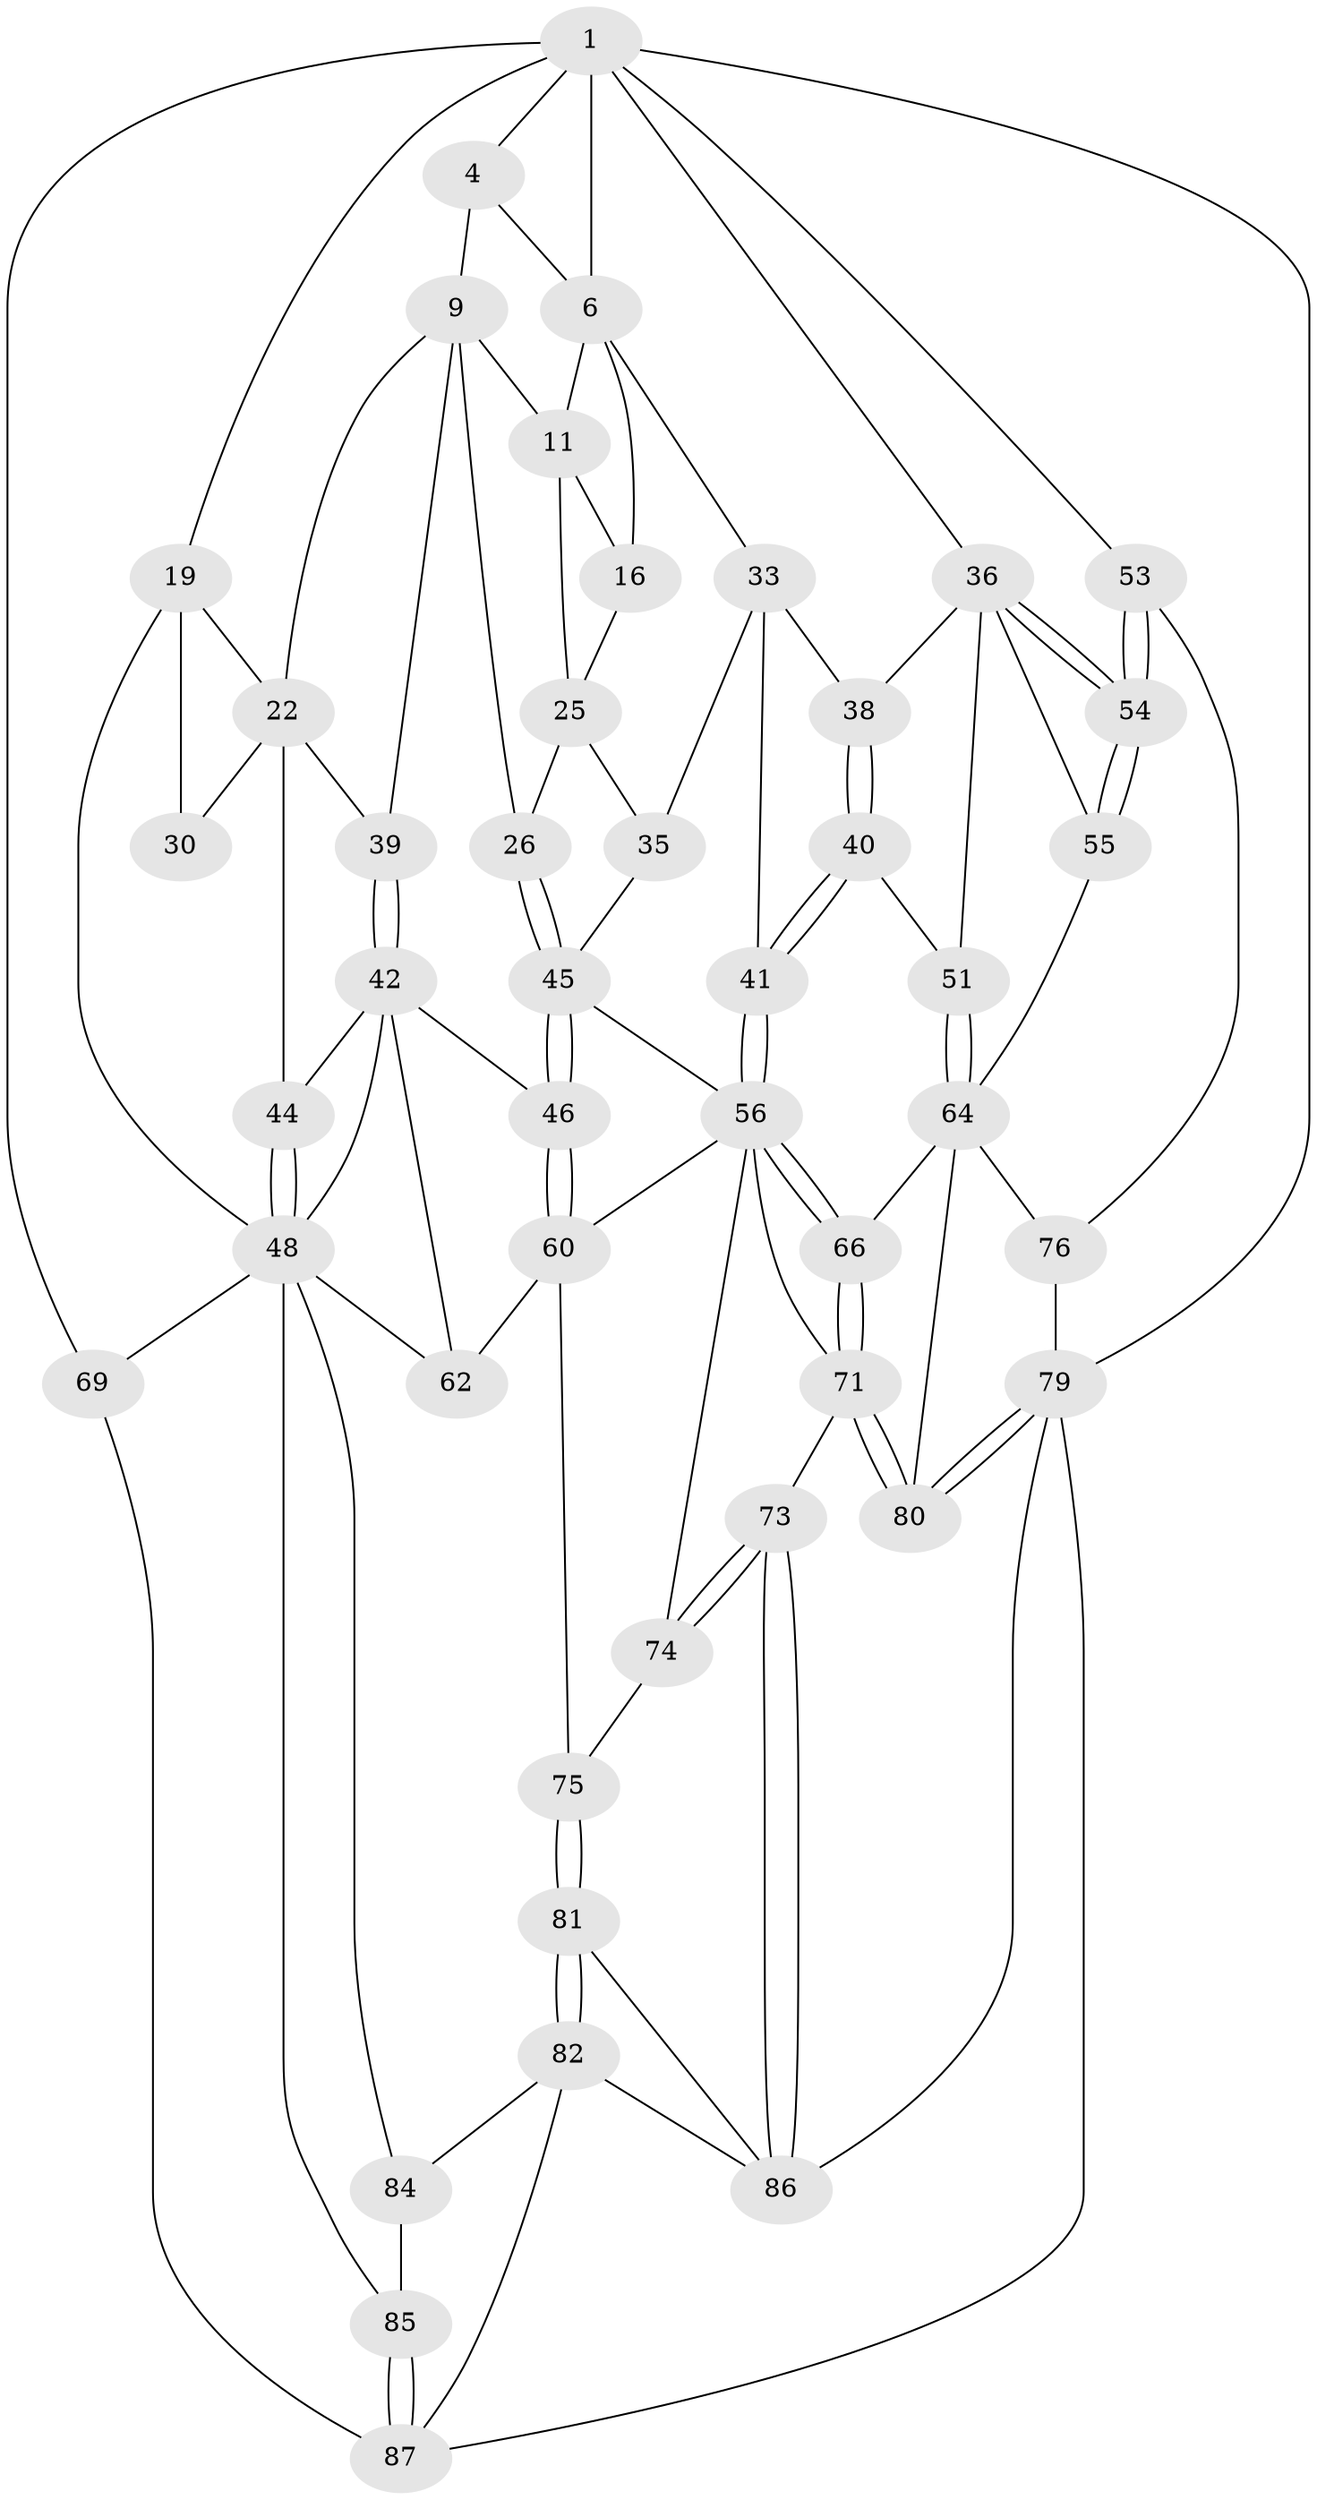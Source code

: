 // original degree distribution, {3: 0.03260869565217391, 5: 0.5978260869565217, 6: 0.18478260869565216, 4: 0.18478260869565216}
// Generated by graph-tools (version 1.1) at 2025/16/03/09/25 04:16:46]
// undirected, 46 vertices, 107 edges
graph export_dot {
graph [start="1"]
  node [color=gray90,style=filled];
  1 [pos="+0.7042294653992873+0",super="+2"];
  4 [pos="+0+0",super="+5"];
  6 [pos="+0.5900114439960267+0.10077291538415291",super="+14+7"];
  9 [pos="+0.3276420027655882+0.09256228561790182",super="+10+13"];
  11 [pos="+0.5038439439309119+0.12755136351656254",super="+12+17"];
  16 [pos="+0.6263119597252218+0.2581946452622435"];
  19 [pos="+0+0.24508917101388755",super="+20+29"];
  22 [pos="+0.13206380075224197+0.27535076725322566",super="+31"];
  25 [pos="+0.4599255128454544+0.3653450093352065",super="+28"];
  26 [pos="+0.3888609859504532+0.38200826157576784"];
  30 [pos="+0.014479919373333787+0.29894966458584415"];
  33 [pos="+0.7160030468412942+0.33129295200624037",super="+34"];
  35 [pos="+0.5504820610486794+0.4284861495177991"];
  36 [pos="+1+0.0911126740283374",super="+37"];
  38 [pos="+0.7619494849262899+0.3844037221017265"];
  39 [pos="+0.2606579719356245+0.3958434318810647"];
  40 [pos="+0.6735390311923949+0.508022625297302"];
  41 [pos="+0.6308731364792902+0.4997269954841561"];
  42 [pos="+0.24253931854924562+0.4879161282678393",super="+43"];
  44 [pos="+0.1087809464132648+0.5359570666196235"];
  45 [pos="+0.37953312910016307+0.4845581744032586",super="+47"];
  46 [pos="+0.3168522185883813+0.5268875358070859"];
  48 [pos="+0+0.6207813871411194",super="+49+70"];
  51 [pos="+0.6998250022394468+0.5214063561919516"];
  53 [pos="+1+0.7829803203300625"];
  54 [pos="+1+0.5552173634258484"];
  55 [pos="+0.8835161079852091+0.5843516306417197"];
  56 [pos="+0.5648210074257574+0.6322246313262466",super="+57"];
  60 [pos="+0.3380587677454731+0.6472206173301797",super="+61"];
  62 [pos="+0.25443494121156046+0.6876209676984706"];
  64 [pos="+0.7488687362522497+0.694021014071285",super="+67+65"];
  66 [pos="+0.6019949280324249+0.6744491204880794"];
  69 [pos="+0+1"];
  71 [pos="+0.5592959526842753+0.8351892722067475",super="+72"];
  73 [pos="+0.46891072618369944+0.8421565222858959"];
  74 [pos="+0.4431892443136022+0.8041810510614441"];
  75 [pos="+0.3184536590890907+0.7485473841007115"];
  76 [pos="+1+0.7958349681295035",super="+77"];
  79 [pos="+0.7350902667976849+0.9813600384271434",super="+88"];
  80 [pos="+0.7114992966286077+0.9347005529089344"];
  81 [pos="+0.2945931420481719+0.869156195060371"];
  82 [pos="+0.2626763101070038+0.9019928662122657",super="+83"];
  84 [pos="+0.13601474998771457+0.7897707490080873"];
  85 [pos="+0.04379553883133554+0.8797695603339976"];
  86 [pos="+0.4490680886995266+0.8703303693470644",super="+90"];
  87 [pos="+0.1299910684592195+1",super="+92"];
  1 -- 6 [weight=2];
  1 -- 4;
  1 -- 69 [weight=2];
  1 -- 36;
  1 -- 19;
  1 -- 53;
  1 -- 79;
  4 -- 9 [weight=2];
  4 -- 6;
  6 -- 16;
  6 -- 33;
  6 -- 11;
  9 -- 22;
  9 -- 39;
  9 -- 26;
  9 -- 11;
  11 -- 16;
  11 -- 25;
  16 -- 25;
  19 -- 22;
  19 -- 30 [weight=2];
  19 -- 48;
  22 -- 44;
  22 -- 39;
  22 -- 30;
  25 -- 26;
  25 -- 35;
  26 -- 45;
  26 -- 45;
  33 -- 38;
  33 -- 35;
  33 -- 41;
  35 -- 45;
  36 -- 54;
  36 -- 54;
  36 -- 51;
  36 -- 38;
  36 -- 55;
  38 -- 40;
  38 -- 40;
  39 -- 42;
  39 -- 42;
  40 -- 41;
  40 -- 41;
  40 -- 51;
  41 -- 56;
  41 -- 56;
  42 -- 46;
  42 -- 44;
  42 -- 62;
  42 -- 48;
  44 -- 48;
  44 -- 48;
  45 -- 46;
  45 -- 46;
  45 -- 56;
  46 -- 60;
  46 -- 60;
  48 -- 69;
  48 -- 85;
  48 -- 84;
  48 -- 62;
  51 -- 64;
  51 -- 64;
  53 -- 54;
  53 -- 54;
  53 -- 76;
  54 -- 55;
  54 -- 55;
  55 -- 64;
  56 -- 66;
  56 -- 66;
  56 -- 71;
  56 -- 74;
  56 -- 60;
  60 -- 75;
  60 -- 62;
  64 -- 76;
  64 -- 66;
  64 -- 80;
  66 -- 71;
  66 -- 71;
  69 -- 87;
  71 -- 80;
  71 -- 80;
  71 -- 73;
  73 -- 74;
  73 -- 74;
  73 -- 86;
  73 -- 86;
  74 -- 75;
  75 -- 81;
  75 -- 81;
  76 -- 79 [weight=2];
  79 -- 80;
  79 -- 80;
  79 -- 86;
  79 -- 87;
  81 -- 82;
  81 -- 82;
  81 -- 86;
  82 -- 84;
  82 -- 87;
  82 -- 86;
  84 -- 85;
  85 -- 87;
  85 -- 87;
}
